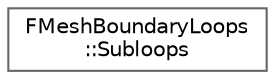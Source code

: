 digraph "Graphical Class Hierarchy"
{
 // INTERACTIVE_SVG=YES
 // LATEX_PDF_SIZE
  bgcolor="transparent";
  edge [fontname=Helvetica,fontsize=10,labelfontname=Helvetica,labelfontsize=10];
  node [fontname=Helvetica,fontsize=10,shape=box,height=0.2,width=0.4];
  rankdir="LR";
  Node0 [id="Node000000",label="FMeshBoundaryLoops\l::Subloops",height=0.2,width=0.4,color="grey40", fillcolor="white", style="filled",URL="$dd/d8b/structFMeshBoundaryLoops_1_1Subloops.html",tooltip=" "];
}
